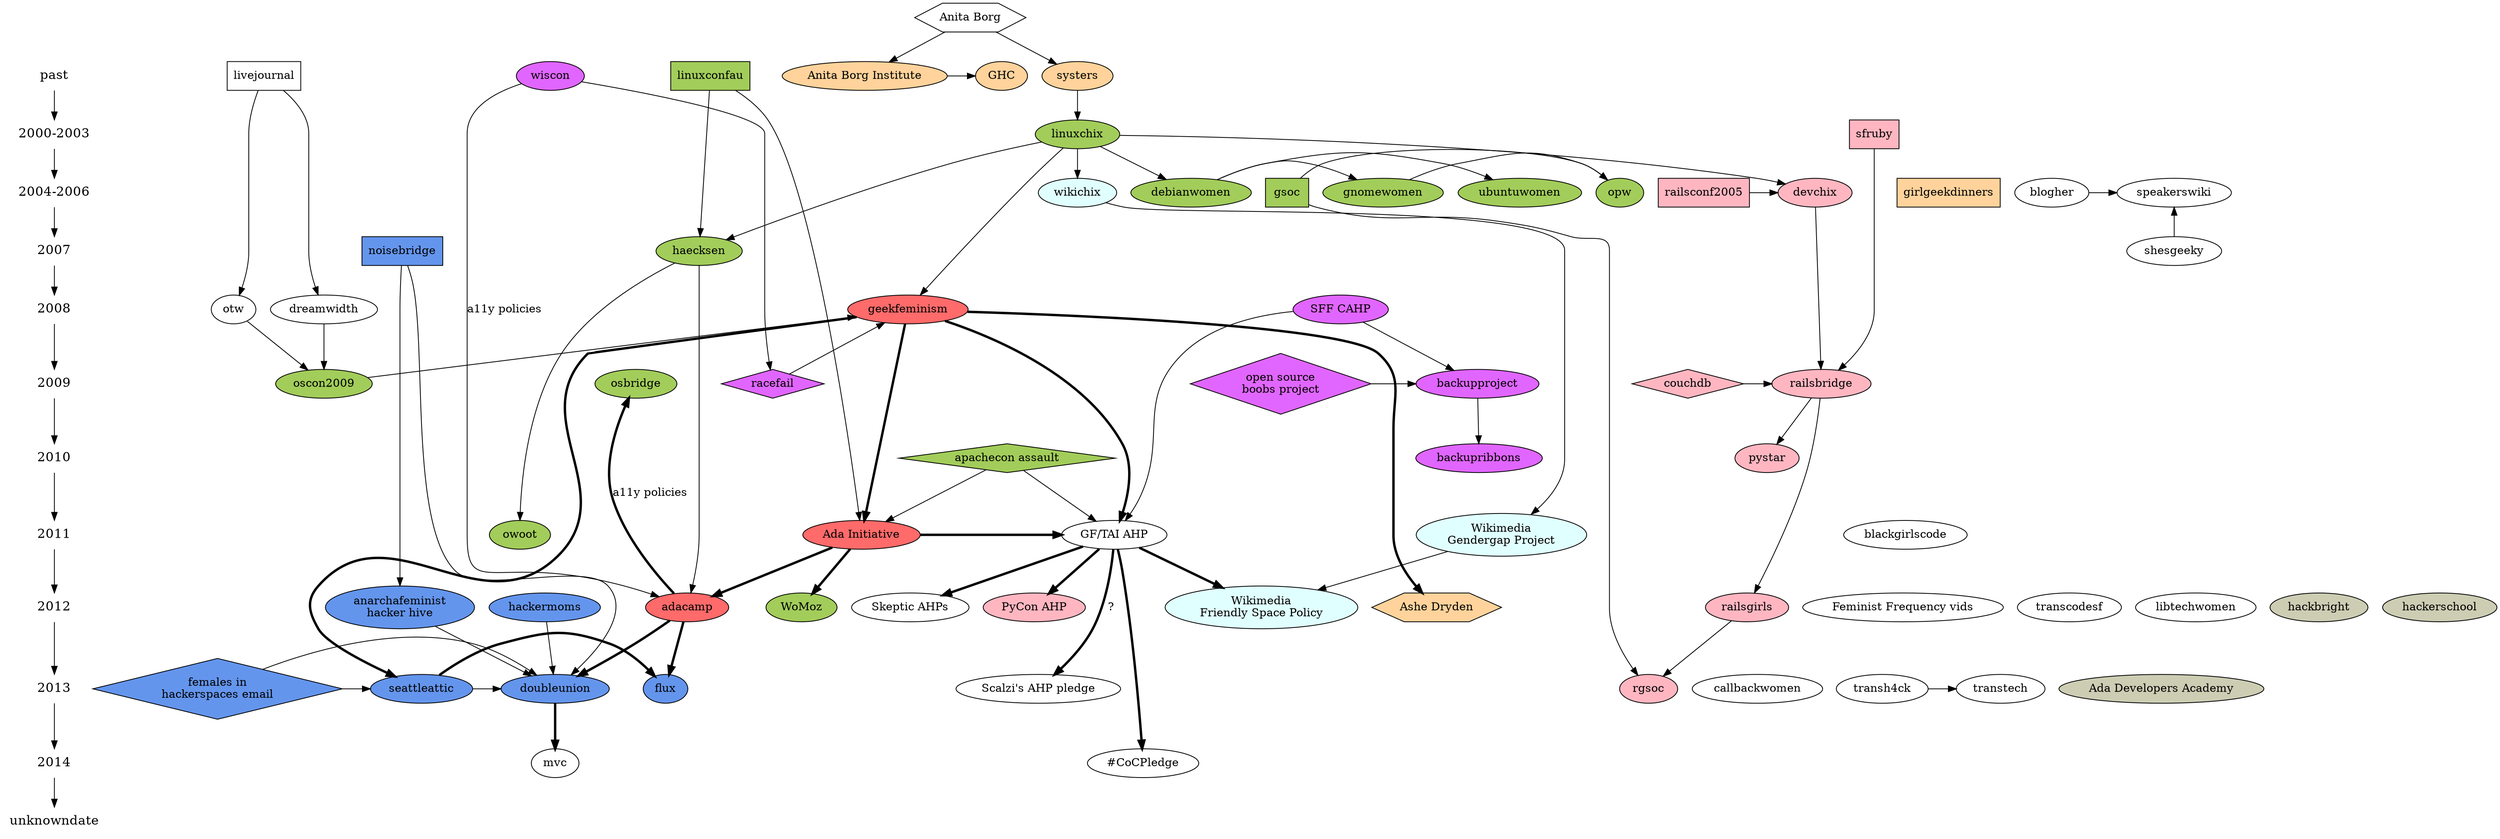 digraph GeekFeminismFamilyTree {

  /*
     The following shapes are used for different types of things:
     oval = geek feminist/women-in-tech/etc organisation
     rectangle = orgs that aren't particularly feminist, but are influential
     diamond = event/incident (cf. GF wiki "Timeline of Incidents")
  */

  /*
     And this section lays out the history in terms of years.
  */

  {
    node [shape=plaintext, fontsize=16];
    past -> "2000-2003" -> "2004-2006" -> 2007 -> 2008 -> 2009 -> 2010 -> 2011 -> 2012 -> 2013 -> 2014 -> unknowndate;
  }
  { rank = same; past; livejournal; wiscon; linuxconfau; "Anita Borg Institute"; systers, GHC}
  { rank = same; "2000-2003"; linuxchix; sfruby}
  { rank = same; "2004-2006"; gsoc; opw; ubuntuwomen; gnomewomen; debianwomen; girlgeekdinners; blogher; speakerswiki; railsconf2005; devchix; wikichix;}
  { rank = same; 2007; haecksen; shesgeeky; noisebridge; }
  { rank = same; 2008; "SFF CAHP"; geekfeminism; dreamwidth; otw; }
  { rank = same; 2009; oscon2009; racefail; couchdb; railsbridge; "open source\nboobs project"; backupproject; osbridge; }
  { rank = same; 2010; "apachecon assault"; backupribbons;}
  { rank = same; 2011; "Ada Initiative"; "GF/TAI AHP"; owoot; blackgirlscode; "Wikimedia\nGendergap Project" }
  { rank = same; 2012; adacamp; railsgirls; "Wikimedia\nFriendly Space Policy"; "Skeptic AHPs"; "PyCon AHP"; "Feminist Frequency vids"; transcodesf; libtechwomen; "anarchafeminist\nhacker hive"; "Ashe Dryden"; hackbright; hackerschool; hackermoms; WoMoz}
  { rank = same; 2013; seattleattic; flux; doubleunion; rgsoc; callbackwomen; "Scalzi's AHP pledge"; transh4ck; transtech; "females in\nhackerspaces email"; "Ada Developers Academy"}
  { rank = same; 2014; mvc; "#CoCPledge"; }
  { rank = same; 2014; mvc }
  { rank = same; unknowndate; }

  /*
    This section lays out different communities and colour codes them.
  */

  /* pan-geekdom/"open stuff" orgs */

  geekfeminism [style=filled, fillcolor=indianred1];
  "Ada Initiative" [style=filled, fillcolor=indianred1];
  adacamp [style=filled, fillcolor=indianred1];

  /* hacker spaces */
  noisebridge [style=filled, fillcolor=cornflowerblue];
  doubleunion [style=filled, fillcolor=cornflowerblue];
  flux [style=filled, fillcolor=cornflowerblue];
  seattleattic [style=filled, fillcolor=cornflowerblue];
  "females in\nhackerspaces email" [style=filled, fillcolor=cornflowerblue];
  "anarchafeminist\nhacker hive" [style=filled, fillcolor=cornflowerblue];
  "hackermoms" [style=filled, fillcolor=cornflowerblue];

  /* open source */
  linuxchix [style=filled, fillcolor=darkolivegreen3];
  linuxconfau [style=filled, fillcolor=darkolivegreen3];
  gnomewomen [style=filled, fillcolor=darkolivegreen3];
  debianwomen [style=filled, fillcolor=darkolivegreen3];
  ubuntuwomen [style=filled, fillcolor=darkolivegreen3];
  haecksen [style=filled, fillcolor=darkolivegreen3];
  owoot [style=filled, fillcolor=darkolivegreen3];
  oscon2009 [style=filled, fillcolor=darkolivegreen3];
  osbridge [style=filled, fillcolor=darkolivegreen3];
  gsoc [style=filled, fillcolor=darkolivegreen3];
  opw [style=filled, fillcolor=darkolivegreen3];
  WoMoz [style=filled, fillcolor=darkolivegreen3];
  "apachecon assault" [style=filled, fillcolor=darkolivegreen3];

  /* programming language communities */
  railsconf2005 [style=filled, fillcolor=lightpink];
  devchix [style=filled, fillcolor=lightpink];
  railsbridge [style=filled, fillcolor=lightpink];
  pystar [style=filled, fillcolor=lightpink];
  railsgirls [style=filled, fillcolor=lightpink];
  rgsoc [style=filled, fillcolor=lightpink];
  couchdb [style=filled, fillcolor=lightpink];
  sfruby [style=filled, fillcolor=lightpink];
  "PyCon AHP" [style=filled, fillcolor=lightpink];

  /* tech industry generally */
  systers [style=filled, fillcolor=burlywood1];
  "Anita Borg Institute" [style=filled, fillcolor=burlywood1];
  GHC [style=filled, fillcolor=burlywood1];
  girlgeekdinners [style=filled, fillcolor=burlywood1];
  "Ashe Dryden" [style=filled, fillcolor=burlywood1];

  /* hacker schools and academies */
  hackerschool [style=filled, fillcolor=lightyellow3];
  hackbright [style=filled, fillcolor=lightyellow3];
  "Ada Developers Academy" [style=filled, fillcolor=lightyellow3];

  /* Wikis */
  wikichix [style=filled, fillcolor=lightcyan];
  "Wikimedia\nGendergap Project" [style=filled, fillcolor=lightcyan];
  "Wikimedia\nFriendly Space Policy" [style=filled, fillcolor=lightcyan];

  /* SFF fandom */

  wiscon [style=filled, fillcolor=mediumorchid1];
  racefail [style=filled, fillcolor=mediumorchid1];
  "open source\nboobs project" [style=filled, fillcolor=mediumorchid1];
  backupproject [style=filled, fillcolor=mediumorchid1];
  backupribbons [style=filled, fillcolor=mediumorchid1];
  "SFF CAHP" [style=filled, fillcolor=mediumorchid1];


  /*
     And now, finally, the connections between different groups
  */

  /* Anita Borg Institute related stuff */

  "Anita Borg" [shape=hexagon]
  "Anita Borg" -> systers;
  "Anita Borg" -> "Anita Borg Institute";
  "Anita Borg Institute" -> "GHC"
  systers -> linuxchix;

  /* Other individuals */
  "Ashe Dryden" [shape=hexagon]
  geekfeminism -> "Ashe Dryden" [penwidth=3];

  /* GGD explicitly identify as non-feminist
   * news.bbc.co.uk/2/hi/technology/8663593.stm */
  girlgeekdinners [shape=rectangle]

  /* Skud set up the GF wiki in 2008, mostly inspired by earlier "women
   * in open source" communities such as linuxchix */
  linuxchix -> geekfeminism;

  /* in 2009, Racefail introduced Skud and other GF wiki contributors to
   * a lot of new ideas */
  racefail -> geekfeminism;
  racefail [shape=diamond];

  /* in 2010, the Noirin Plunkett's assault at ApacheCon triggered
   * discussions about anti-harassment that would lead to the formation
   * of the Ada Initiative */
  "apachecon assault" -> "Ada Initiative";
  "apachecon assault" [shape=diamond];

  /* GF (esp. volunteer burnout) was an influence on TAI */
  geekfeminism -> "Ada Initiative" [penwidth=3];

  /* The first TAI discussions were held at LCA */
  linuxconfau -> "Ada Initiative";
  linuxconfau [shape=rectangle];

  /* TAI wrote the first conf anti-harassment poilcy in response to the
   * apachecon assault */
  "apachecon assault" -> "GF/TAI AHP"
  "geekfeminism" -> "GF/TAI AHP" [penwidth=3];
  "Ada Initiative" -> "GF/TAI AHP" [penwidth=3];

  /* The Con Anti-Harassment Policy (out of SFF fandom) also inspired it */
  "SFF CAHP" -> "GF/TAI AHP"

  /* Vaguely related: Open Source Boob Project and Backup Project */
  "open source\nboobs project" -> backupproject
  "open source\nboobs project" [shape=diamond]
  "SFF CAHP" -> backupproject
  backupproject -> backupribbons;

  /* The GF/TAI AHP inspired the PyCon variant */
  "GF/TAI AHP" -> "PyCon AHP" [penwidth=3];

  /* The GF/TAI AHP inspired the skeptic variants */
  "GF/TAI AHP" -> "Skeptic AHPs" [penwidth=3];
  "GF/TAI AHP" -> "#CoCPledge" [penwidth=3];

  /* Sumana acknowledges GF as inspiration for Wikimedia\nfriendly space
   policy */

  "GF/TAI AHP" -> "Wikimedia\nFriendly Space Policy" [penwidth=3];
  "Wikimedia\nGendergap Project" -> "Wikimedia\nFriendly Space Policy";

  /* Causation here is less clear. */
  "GF/TAI AHP" -> "Scalzi's AHP pledge" [penwidth=3, label="?"];

  "Ada Initiative" -> adacamp [penwidth=3];
  "Ada Initiative" -> WoMoz [penwidth=3];

  /* Adacamp was inspired in some ways by Wiscon, eg. accessibility */
  wiscon -> adacamp [label="a11y policies"];
  /* and then open source bridge picked up some of that from adacamp */
  adacamp -> osbridge [label="a11y policies", penwidth=3];


  /* Hackerspaces! */
  "females in\nhackerspaces email" [shape="diamond"];
  "females in\nhackerspaces email" -> seattleattic;
  "females in\nhackerspaces email" -> doubleunion;

  noisebridge [shape="rectangle"];
  noisebridge -> "anarchafeminist\nhacker hive"
  noisebridge -> doubleunion;
  "anarchafeminist\nhacker hive" -> doubleunion;
  adacamp -> flux [penwidth=3];
  seattleattic -> flux [penwidth=3];

  /* DoubleUnion came out of AdaCamp SF in 2013 */
  adacamp -> doubleunion [penwidth=3];
  geekfeminism -> seattleattic [penwidth=3];
  /* pretty sure  hackermoms was also an inspiration? */
  hackermoms -> doubleunion;
  seattleattic -> doubleunion;

  /* shanley and amelia met at a doubleunion event then started MVC */
  doubleunion -> mvc [penwidth=3];

  /* Various early women-in-open-source mailing lists etc */
  linuxchix -> debianwomen;
  debianwomen -> ubuntuwomen;
  /* Direct ancestry, because Hanna Wallach did debianwomen first and
   * then GNOME Women, and was never a big participant in LinuxChix*/
  debianwomen -> gnomewomen;
  haecksen -> owoot;

  /* Wikichix was named after/inspired by Linuxchix */

  linuxchix -> wikichix;
  /* I presume wikichiz was an influence on the gendergap project? */
  wikichix -> "Wikimedia\nGendergap Project";

  /* Gnome Outreach Program for Women, now FOSS OPW */
  gnomewomen -> opw;
  /* "The Outreach Program for Women (OPW) was inspired by Google's
   * Summer of Code and by how few women applied for it."
   * via gnome.org/opw (why can't I include double slashes in a comment?)
   */
  gsoc -> opw;
  gsoc [shape=rectangle]

  /* LinuxChix inspired the Haecksen miniconf at LCA */
  linuxchix -> haecksen;
  linuxconfau -> haecksen;

  /* Both creations of Mary Gardiner's, one of the inputs to AdaCamp is
     what wasn't possible with Haecksen */
  haecksen -> adacamp;

  /* RailsBridge happened in response to the CouchDB incident at
   * GoGaRuCo */
  couchdb -> railsbridge;
  couchdb [shape=diamond];
  railsbridge -> pystar;
  railsbridge -> railsgirls;

  /* There's now a rails girls summer of code */

  railsgirls -> rgsoc;
  gsoc -> rgsoc;

  wiscon -> racefail;

  /* Livejournal (esp. their fail) inspired DW and OTW */
  livejournal -> dreamwidth;
  livejournal -> otw;
  livejournal [shape=rectangle]

  /* Dreamwidth and OTW inspired Skud's 2009 OSCON keynote */
  dreamwidth -> oscon2009;
  otw -> oscon2009;

  /* GF blog came out of the oscon2009 keynote, as a place to have
   * ongoing conversations */
  oscon2009 -> geekfeminism;

  /* Trans*H4CK inspired the Transtech meetups
   * lukasblakk.com/why-i-was-part-of-creating-a-thing-called-transtech/ */
  transh4ck -> transtech;

  /* Speaker's wiki (www.socialtext.net/speakers) came out of BlogHer
   * '05 and is supported by She's Geeky */
  blogher -> speakerswiki;
  shesgeeky -> speakerswiki;

  /* Desi McAdam started DevChix in 2005 with initial membership from user groups and RailsConf 2005 */
  /* After seeing few women at SFRuby, Sarah Mei worked with DevChix folks organizing RailsBridge on the DevChix wiki */
  railsconf2005 -> devchix;
  linuxchix -> devchix;
  devchix -> railsbridge;
  sfruby -> railsbridge;
  sfruby [shape=rectangle];
  railsconf2005 [shape=rectangle];

  libtechwomen;

}
